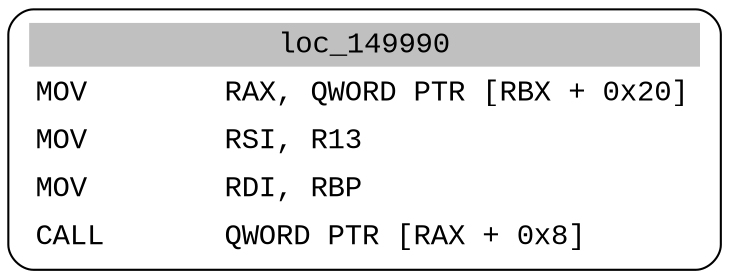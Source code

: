 digraph asm_graph {
1941 [
shape="Mrecord" fontname="Courier New"label =<<table border="0" cellborder="0" cellpadding="3"><tr><td align="center" colspan="2" bgcolor="grey">loc_149990</td></tr><tr><td align="left">MOV        RAX, QWORD PTR [RBX + 0x20]</td></tr><tr><td align="left">MOV        RSI, R13</td></tr><tr><td align="left">MOV        RDI, RBP</td></tr><tr><td align="left">CALL       QWORD PTR [RAX + 0x8]</td></tr></table>> ];
}